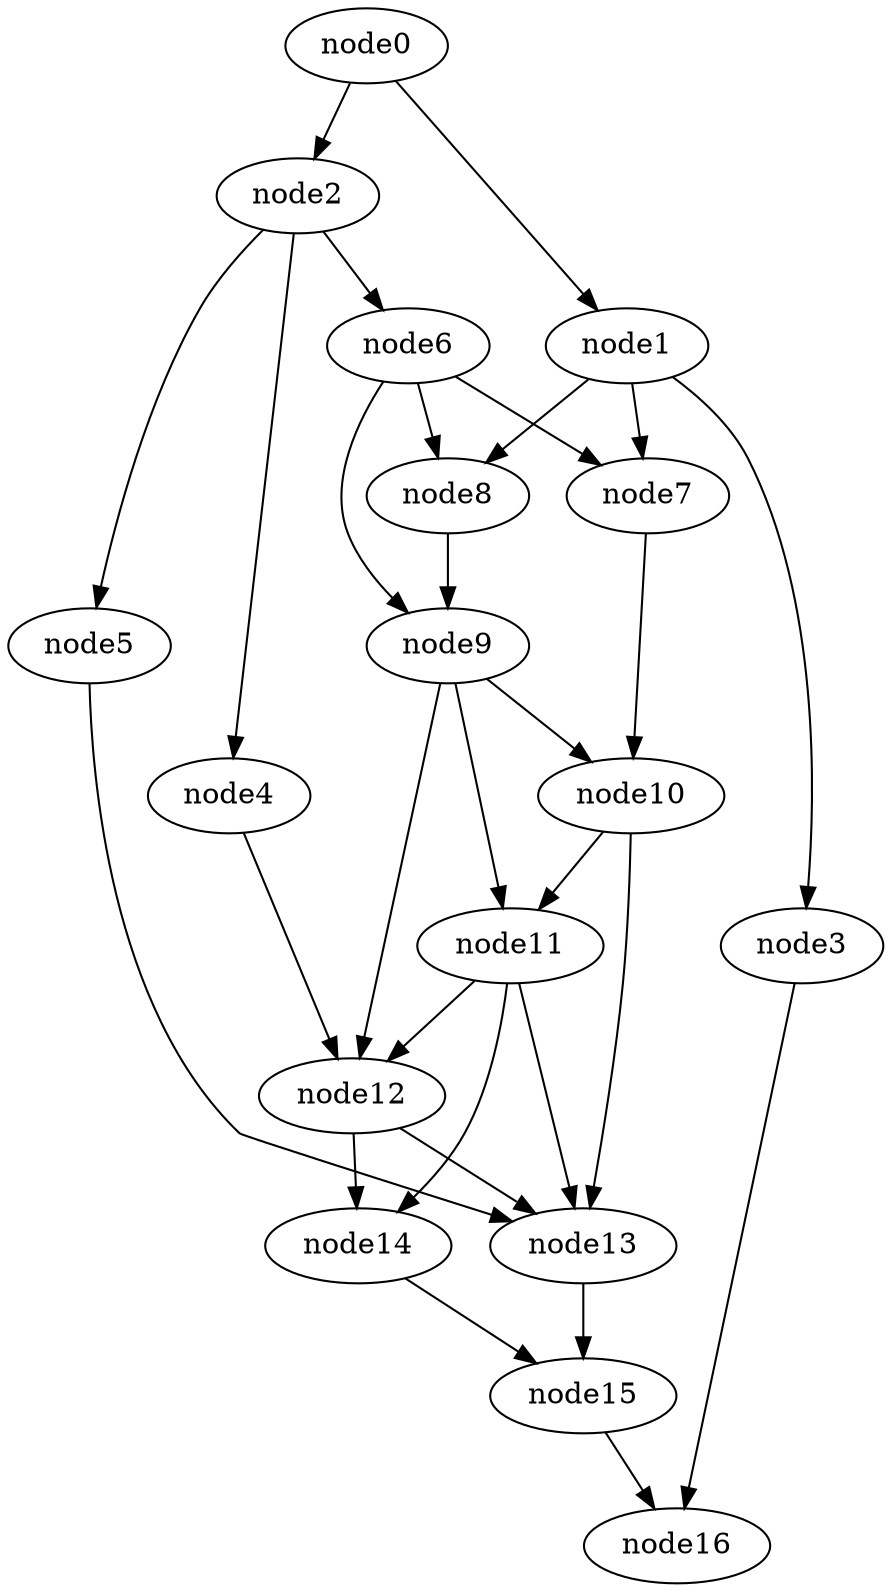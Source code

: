 digraph g{
	node16
	node15 -> node16
	node14 -> node15
	node13 -> node15
	node12 -> node14
	node12 -> node13
	node11 -> node14
	node11 -> node13
	node11 -> node12
	node10 -> node13
	node10 -> node11
	node9 -> node12
	node9 -> node11
	node9 -> node10
	node8 -> node9
	node7 -> node10
	node6 -> node9
	node6 -> node8
	node6 -> node7
	node5 -> node13
	node4 -> node12
	node3 -> node16
	node2 -> node6
	node2 -> node5
	node2 -> node4
	node1 -> node8
	node1 -> node7
	node1 -> node3
	node0 -> node2
	node0 -> node1
}
